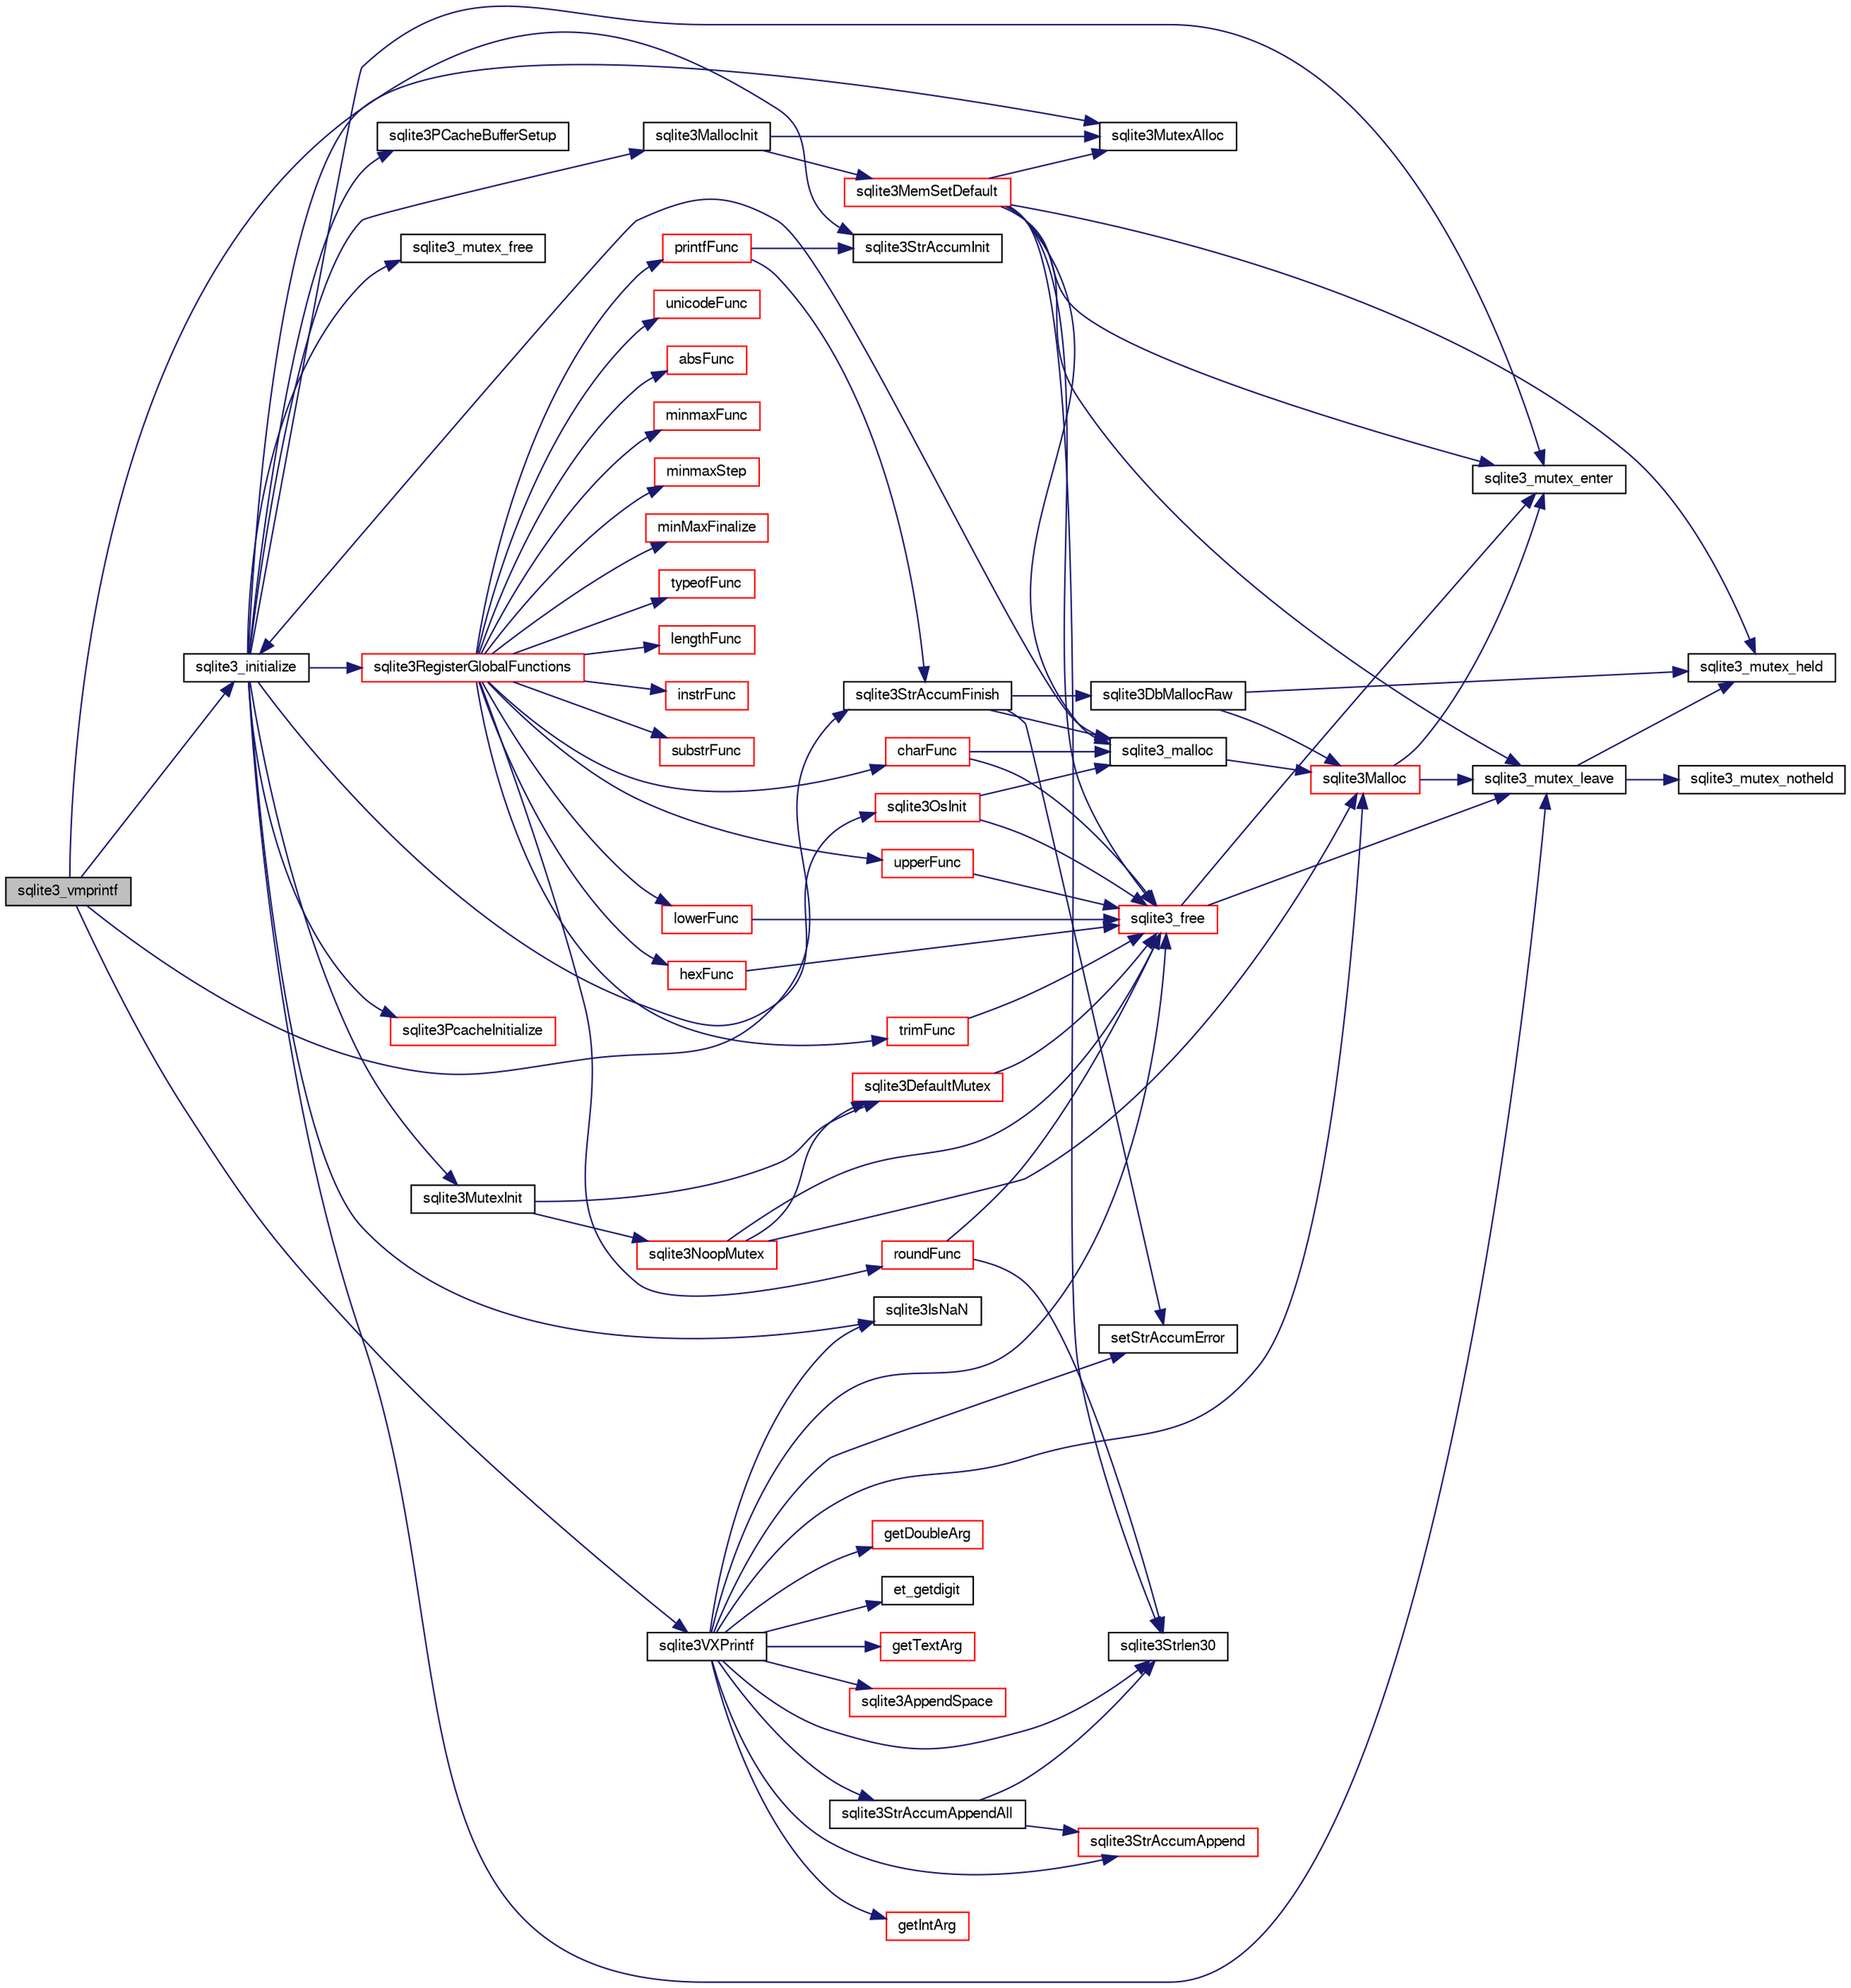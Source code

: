 digraph "sqlite3_vmprintf"
{
  edge [fontname="FreeSans",fontsize="10",labelfontname="FreeSans",labelfontsize="10"];
  node [fontname="FreeSans",fontsize="10",shape=record];
  rankdir="LR";
  Node100820 [label="sqlite3_vmprintf",height=0.2,width=0.4,color="black", fillcolor="grey75", style="filled", fontcolor="black"];
  Node100820 -> Node100821 [color="midnightblue",fontsize="10",style="solid",fontname="FreeSans"];
  Node100821 [label="sqlite3_initialize",height=0.2,width=0.4,color="black", fillcolor="white", style="filled",URL="$sqlite3_8c.html#ab0c0ee2d5d4cf8b28e9572296a8861df"];
  Node100821 -> Node100822 [color="midnightblue",fontsize="10",style="solid",fontname="FreeSans"];
  Node100822 [label="sqlite3MutexInit",height=0.2,width=0.4,color="black", fillcolor="white", style="filled",URL="$sqlite3_8c.html#a7906afcdd1cdb3d0007eb932398a1158"];
  Node100822 -> Node100823 [color="midnightblue",fontsize="10",style="solid",fontname="FreeSans"];
  Node100823 [label="sqlite3DefaultMutex",height=0.2,width=0.4,color="red", fillcolor="white", style="filled",URL="$sqlite3_8c.html#ac895a71e325f9b2f9b862f737c17aca8"];
  Node100823 -> Node100840 [color="midnightblue",fontsize="10",style="solid",fontname="FreeSans"];
  Node100840 [label="sqlite3_free",height=0.2,width=0.4,color="red", fillcolor="white", style="filled",URL="$sqlite3_8c.html#a6552349e36a8a691af5487999ab09519"];
  Node100840 -> Node100829 [color="midnightblue",fontsize="10",style="solid",fontname="FreeSans"];
  Node100829 [label="sqlite3_mutex_enter",height=0.2,width=0.4,color="black", fillcolor="white", style="filled",URL="$sqlite3_8c.html#a1c12cde690bd89f104de5cbad12a6bf5"];
  Node100840 -> Node100835 [color="midnightblue",fontsize="10",style="solid",fontname="FreeSans"];
  Node100835 [label="sqlite3_mutex_leave",height=0.2,width=0.4,color="black", fillcolor="white", style="filled",URL="$sqlite3_8c.html#a5838d235601dbd3c1fa993555c6bcc93"];
  Node100835 -> Node100831 [color="midnightblue",fontsize="10",style="solid",fontname="FreeSans"];
  Node100831 [label="sqlite3_mutex_held",height=0.2,width=0.4,color="black", fillcolor="white", style="filled",URL="$sqlite3_8c.html#acf77da68932b6bc163c5e68547ecc3e7"];
  Node100835 -> Node100836 [color="midnightblue",fontsize="10",style="solid",fontname="FreeSans"];
  Node100836 [label="sqlite3_mutex_notheld",height=0.2,width=0.4,color="black", fillcolor="white", style="filled",URL="$sqlite3_8c.html#a83967c837c1c000d3b5adcfaa688f5dc"];
  Node100822 -> Node100844 [color="midnightblue",fontsize="10",style="solid",fontname="FreeSans"];
  Node100844 [label="sqlite3NoopMutex",height=0.2,width=0.4,color="red", fillcolor="white", style="filled",URL="$sqlite3_8c.html#a09742cde9ef371d94f8201d2cdb543e4"];
  Node100844 -> Node100828 [color="midnightblue",fontsize="10",style="solid",fontname="FreeSans"];
  Node100828 [label="sqlite3Malloc",height=0.2,width=0.4,color="red", fillcolor="white", style="filled",URL="$sqlite3_8c.html#a361a2eaa846b1885f123abe46f5d8b2b"];
  Node100828 -> Node100829 [color="midnightblue",fontsize="10",style="solid",fontname="FreeSans"];
  Node100828 -> Node100835 [color="midnightblue",fontsize="10",style="solid",fontname="FreeSans"];
  Node100844 -> Node100840 [color="midnightblue",fontsize="10",style="solid",fontname="FreeSans"];
  Node100844 -> Node100823 [color="midnightblue",fontsize="10",style="solid",fontname="FreeSans"];
  Node100821 -> Node100852 [color="midnightblue",fontsize="10",style="solid",fontname="FreeSans"];
  Node100852 [label="sqlite3MutexAlloc",height=0.2,width=0.4,color="black", fillcolor="white", style="filled",URL="$sqlite3_8c.html#a0e3f432ee581f6876b590e7ad7e84e19"];
  Node100821 -> Node100829 [color="midnightblue",fontsize="10",style="solid",fontname="FreeSans"];
  Node100821 -> Node100853 [color="midnightblue",fontsize="10",style="solid",fontname="FreeSans"];
  Node100853 [label="sqlite3MallocInit",height=0.2,width=0.4,color="black", fillcolor="white", style="filled",URL="$sqlite3_8c.html#a9e06f9e7cad0d83ce80ab493c9533552"];
  Node100853 -> Node100854 [color="midnightblue",fontsize="10",style="solid",fontname="FreeSans"];
  Node100854 [label="sqlite3MemSetDefault",height=0.2,width=0.4,color="red", fillcolor="white", style="filled",URL="$sqlite3_8c.html#a162fbfd727e92c5f8f72625b5ff62549"];
  Node100854 -> Node100852 [color="midnightblue",fontsize="10",style="solid",fontname="FreeSans"];
  Node100854 -> Node100829 [color="midnightblue",fontsize="10",style="solid",fontname="FreeSans"];
  Node100854 -> Node100835 [color="midnightblue",fontsize="10",style="solid",fontname="FreeSans"];
  Node100854 -> Node100885 [color="midnightblue",fontsize="10",style="solid",fontname="FreeSans"];
  Node100885 [label="sqlite3Strlen30",height=0.2,width=0.4,color="black", fillcolor="white", style="filled",URL="$sqlite3_8c.html#a3dcd80ba41f1a308193dee74857b62a7"];
  Node100854 -> Node100831 [color="midnightblue",fontsize="10",style="solid",fontname="FreeSans"];
  Node100854 -> Node100910 [color="midnightblue",fontsize="10",style="solid",fontname="FreeSans"];
  Node100910 [label="sqlite3_malloc",height=0.2,width=0.4,color="black", fillcolor="white", style="filled",URL="$sqlite3_8c.html#ac79dba55fc32b6a840cf5a9769bce7cd"];
  Node100910 -> Node100821 [color="midnightblue",fontsize="10",style="solid",fontname="FreeSans"];
  Node100910 -> Node100828 [color="midnightblue",fontsize="10",style="solid",fontname="FreeSans"];
  Node100854 -> Node100840 [color="midnightblue",fontsize="10",style="solid",fontname="FreeSans"];
  Node100853 -> Node100852 [color="midnightblue",fontsize="10",style="solid",fontname="FreeSans"];
  Node100821 -> Node100835 [color="midnightblue",fontsize="10",style="solid",fontname="FreeSans"];
  Node100821 -> Node100948 [color="midnightblue",fontsize="10",style="solid",fontname="FreeSans"];
  Node100948 [label="sqlite3RegisterGlobalFunctions",height=0.2,width=0.4,color="red", fillcolor="white", style="filled",URL="$sqlite3_8c.html#a9f75bd111010f29e1b8d74344473c4ec"];
  Node100948 -> Node100949 [color="midnightblue",fontsize="10",style="solid",fontname="FreeSans"];
  Node100949 [label="trimFunc",height=0.2,width=0.4,color="red", fillcolor="white", style="filled",URL="$sqlite3_8c.html#afad56dbe7f08139a630156e644b14704"];
  Node100949 -> Node100840 [color="midnightblue",fontsize="10",style="solid",fontname="FreeSans"];
  Node100948 -> Node100962 [color="midnightblue",fontsize="10",style="solid",fontname="FreeSans"];
  Node100962 [label="minmaxFunc",height=0.2,width=0.4,color="red", fillcolor="white", style="filled",URL="$sqlite3_8c.html#a4d00f48b948fd73cb70bcfd1efc0bfb0"];
  Node100948 -> Node100971 [color="midnightblue",fontsize="10",style="solid",fontname="FreeSans"];
  Node100971 [label="minmaxStep",height=0.2,width=0.4,color="red", fillcolor="white", style="filled",URL="$sqlite3_8c.html#a5b4c0da0f3b61d7ff25ebd30aa22cca4"];
  Node100948 -> Node100975 [color="midnightblue",fontsize="10",style="solid",fontname="FreeSans"];
  Node100975 [label="minMaxFinalize",height=0.2,width=0.4,color="red", fillcolor="white", style="filled",URL="$sqlite3_8c.html#a0439dd90934a2dee93517c50884d5924"];
  Node100948 -> Node100976 [color="midnightblue",fontsize="10",style="solid",fontname="FreeSans"];
  Node100976 [label="typeofFunc",height=0.2,width=0.4,color="red", fillcolor="white", style="filled",URL="$sqlite3_8c.html#aba6c564ff0d6b017de448469d0fb243f"];
  Node100948 -> Node100977 [color="midnightblue",fontsize="10",style="solid",fontname="FreeSans"];
  Node100977 [label="lengthFunc",height=0.2,width=0.4,color="red", fillcolor="white", style="filled",URL="$sqlite3_8c.html#affdabf006c37c26a1c3e325badb83546"];
  Node100948 -> Node100982 [color="midnightblue",fontsize="10",style="solid",fontname="FreeSans"];
  Node100982 [label="instrFunc",height=0.2,width=0.4,color="red", fillcolor="white", style="filled",URL="$sqlite3_8c.html#a8f86ca540b92ac28aaefaa126170cf8c"];
  Node100948 -> Node100984 [color="midnightblue",fontsize="10",style="solid",fontname="FreeSans"];
  Node100984 [label="substrFunc",height=0.2,width=0.4,color="red", fillcolor="white", style="filled",URL="$sqlite3_8c.html#a8a8739d9af5589338113371e440b2734"];
  Node100948 -> Node100989 [color="midnightblue",fontsize="10",style="solid",fontname="FreeSans"];
  Node100989 [label="printfFunc",height=0.2,width=0.4,color="red", fillcolor="white", style="filled",URL="$sqlite3_8c.html#a80ca21d434c7c5b6668bee721331dda8"];
  Node100989 -> Node100858 [color="midnightblue",fontsize="10",style="solid",fontname="FreeSans"];
  Node100858 [label="sqlite3StrAccumInit",height=0.2,width=0.4,color="black", fillcolor="white", style="filled",URL="$sqlite3_8c.html#aabf95e113b9d54d519cd15a56215f560"];
  Node100989 -> Node100909 [color="midnightblue",fontsize="10",style="solid",fontname="FreeSans"];
  Node100909 [label="sqlite3StrAccumFinish",height=0.2,width=0.4,color="black", fillcolor="white", style="filled",URL="$sqlite3_8c.html#adb7f26b10ac1b847db6f000ef4c2e2ba"];
  Node100909 -> Node100870 [color="midnightblue",fontsize="10",style="solid",fontname="FreeSans"];
  Node100870 [label="sqlite3DbMallocRaw",height=0.2,width=0.4,color="black", fillcolor="white", style="filled",URL="$sqlite3_8c.html#abbe8be0cf7175e11ddc3e2218fad924e"];
  Node100870 -> Node100831 [color="midnightblue",fontsize="10",style="solid",fontname="FreeSans"];
  Node100870 -> Node100828 [color="midnightblue",fontsize="10",style="solid",fontname="FreeSans"];
  Node100909 -> Node100910 [color="midnightblue",fontsize="10",style="solid",fontname="FreeSans"];
  Node100909 -> Node100863 [color="midnightblue",fontsize="10",style="solid",fontname="FreeSans"];
  Node100863 [label="setStrAccumError",height=0.2,width=0.4,color="black", fillcolor="white", style="filled",URL="$sqlite3_8c.html#a3dc479a1fc8ba1ab8edfe51f8a0b102c"];
  Node100948 -> Node100991 [color="midnightblue",fontsize="10",style="solid",fontname="FreeSans"];
  Node100991 [label="unicodeFunc",height=0.2,width=0.4,color="red", fillcolor="white", style="filled",URL="$sqlite3_8c.html#a1d3d012cbe2276d8d713be80884db355"];
  Node100948 -> Node100993 [color="midnightblue",fontsize="10",style="solid",fontname="FreeSans"];
  Node100993 [label="charFunc",height=0.2,width=0.4,color="red", fillcolor="white", style="filled",URL="$sqlite3_8c.html#ab9b72ce47fcea3c3b92e816435a0fd91"];
  Node100993 -> Node100910 [color="midnightblue",fontsize="10",style="solid",fontname="FreeSans"];
  Node100993 -> Node100840 [color="midnightblue",fontsize="10",style="solid",fontname="FreeSans"];
  Node100948 -> Node100994 [color="midnightblue",fontsize="10",style="solid",fontname="FreeSans"];
  Node100994 [label="absFunc",height=0.2,width=0.4,color="red", fillcolor="white", style="filled",URL="$sqlite3_8c.html#af271994a34f441432d50d7095e0ed23d"];
  Node100948 -> Node100999 [color="midnightblue",fontsize="10",style="solid",fontname="FreeSans"];
  Node100999 [label="roundFunc",height=0.2,width=0.4,color="red", fillcolor="white", style="filled",URL="$sqlite3_8c.html#a8c444ba254edc27891111b76e7ba85e7"];
  Node100999 -> Node100885 [color="midnightblue",fontsize="10",style="solid",fontname="FreeSans"];
  Node100999 -> Node100840 [color="midnightblue",fontsize="10",style="solid",fontname="FreeSans"];
  Node100948 -> Node101002 [color="midnightblue",fontsize="10",style="solid",fontname="FreeSans"];
  Node101002 [label="upperFunc",height=0.2,width=0.4,color="red", fillcolor="white", style="filled",URL="$sqlite3_8c.html#a8f26e491f9fd893cdb476c577f39f260"];
  Node101002 -> Node100840 [color="midnightblue",fontsize="10",style="solid",fontname="FreeSans"];
  Node100948 -> Node101003 [color="midnightblue",fontsize="10",style="solid",fontname="FreeSans"];
  Node101003 [label="lowerFunc",height=0.2,width=0.4,color="red", fillcolor="white", style="filled",URL="$sqlite3_8c.html#a37a07e2d7c0cb4c521e9c334596c89a7"];
  Node101003 -> Node100840 [color="midnightblue",fontsize="10",style="solid",fontname="FreeSans"];
  Node100948 -> Node101004 [color="midnightblue",fontsize="10",style="solid",fontname="FreeSans"];
  Node101004 [label="hexFunc",height=0.2,width=0.4,color="red", fillcolor="white", style="filled",URL="$sqlite3_8c.html#a2e2cd151b75b794723d7c4f30fe57c8b"];
  Node101004 -> Node100840 [color="midnightblue",fontsize="10",style="solid",fontname="FreeSans"];
  Node100821 -> Node101096 [color="midnightblue",fontsize="10",style="solid",fontname="FreeSans"];
  Node101096 [label="sqlite3PcacheInitialize",height=0.2,width=0.4,color="red", fillcolor="white", style="filled",URL="$sqlite3_8c.html#a2902c61ddc88bea002c4d69fe4052b1f"];
  Node100821 -> Node101097 [color="midnightblue",fontsize="10",style="solid",fontname="FreeSans"];
  Node101097 [label="sqlite3OsInit",height=0.2,width=0.4,color="red", fillcolor="white", style="filled",URL="$sqlite3_8c.html#afeaa886fe1ca086a30fd278b1d069762"];
  Node101097 -> Node100910 [color="midnightblue",fontsize="10",style="solid",fontname="FreeSans"];
  Node101097 -> Node100840 [color="midnightblue",fontsize="10",style="solid",fontname="FreeSans"];
  Node100821 -> Node101101 [color="midnightblue",fontsize="10",style="solid",fontname="FreeSans"];
  Node101101 [label="sqlite3PCacheBufferSetup",height=0.2,width=0.4,color="black", fillcolor="white", style="filled",URL="$sqlite3_8c.html#ad18a1eebefdfbc4254f473f7b0101937"];
  Node100821 -> Node101102 [color="midnightblue",fontsize="10",style="solid",fontname="FreeSans"];
  Node101102 [label="sqlite3_mutex_free",height=0.2,width=0.4,color="black", fillcolor="white", style="filled",URL="$sqlite3_8c.html#a2db2e72e08f6873afa9c61b0ec726fec"];
  Node100821 -> Node100884 [color="midnightblue",fontsize="10",style="solid",fontname="FreeSans"];
  Node100884 [label="sqlite3IsNaN",height=0.2,width=0.4,color="black", fillcolor="white", style="filled",URL="$sqlite3_8c.html#aed4d78203877c3486765ccbc7feebb50"];
  Node100820 -> Node100858 [color="midnightblue",fontsize="10",style="solid",fontname="FreeSans"];
  Node100820 -> Node100859 [color="midnightblue",fontsize="10",style="solid",fontname="FreeSans"];
  Node100859 [label="sqlite3VXPrintf",height=0.2,width=0.4,color="black", fillcolor="white", style="filled",URL="$sqlite3_8c.html#a63c25806c9bd4a2b76f9a0eb232c6bde"];
  Node100859 -> Node100860 [color="midnightblue",fontsize="10",style="solid",fontname="FreeSans"];
  Node100860 [label="sqlite3StrAccumAppend",height=0.2,width=0.4,color="red", fillcolor="white", style="filled",URL="$sqlite3_8c.html#a56664fa33def33c5a5245b623441d5e0"];
  Node100859 -> Node100874 [color="midnightblue",fontsize="10",style="solid",fontname="FreeSans"];
  Node100874 [label="getIntArg",height=0.2,width=0.4,color="red", fillcolor="white", style="filled",URL="$sqlite3_8c.html#abff258963dbd9205fb299851a64c67be"];
  Node100859 -> Node100828 [color="midnightblue",fontsize="10",style="solid",fontname="FreeSans"];
  Node100859 -> Node100863 [color="midnightblue",fontsize="10",style="solid",fontname="FreeSans"];
  Node100859 -> Node100880 [color="midnightblue",fontsize="10",style="solid",fontname="FreeSans"];
  Node100880 [label="getDoubleArg",height=0.2,width=0.4,color="red", fillcolor="white", style="filled",URL="$sqlite3_8c.html#a1cf25120072c85bd261983b24c12c3d9"];
  Node100859 -> Node100884 [color="midnightblue",fontsize="10",style="solid",fontname="FreeSans"];
  Node100859 -> Node100885 [color="midnightblue",fontsize="10",style="solid",fontname="FreeSans"];
  Node100859 -> Node100886 [color="midnightblue",fontsize="10",style="solid",fontname="FreeSans"];
  Node100886 [label="et_getdigit",height=0.2,width=0.4,color="black", fillcolor="white", style="filled",URL="$sqlite3_8c.html#a40c5a308749ad07cc2397a53e081bff0"];
  Node100859 -> Node100887 [color="midnightblue",fontsize="10",style="solid",fontname="FreeSans"];
  Node100887 [label="getTextArg",height=0.2,width=0.4,color="red", fillcolor="white", style="filled",URL="$sqlite3_8c.html#afbb41850423ef20071cefaab0431e04d"];
  Node100859 -> Node100911 [color="midnightblue",fontsize="10",style="solid",fontname="FreeSans"];
  Node100911 [label="sqlite3StrAccumAppendAll",height=0.2,width=0.4,color="black", fillcolor="white", style="filled",URL="$sqlite3_8c.html#acaf8f3e4f99a3c3a4a77e9c987547289"];
  Node100911 -> Node100860 [color="midnightblue",fontsize="10",style="solid",fontname="FreeSans"];
  Node100911 -> Node100885 [color="midnightblue",fontsize="10",style="solid",fontname="FreeSans"];
  Node100859 -> Node100912 [color="midnightblue",fontsize="10",style="solid",fontname="FreeSans"];
  Node100912 [label="sqlite3AppendSpace",height=0.2,width=0.4,color="red", fillcolor="white", style="filled",URL="$sqlite3_8c.html#aefd38a5afc0020d4a93855c3ee7c63a8"];
  Node100859 -> Node100840 [color="midnightblue",fontsize="10",style="solid",fontname="FreeSans"];
  Node100820 -> Node100909 [color="midnightblue",fontsize="10",style="solid",fontname="FreeSans"];
}
